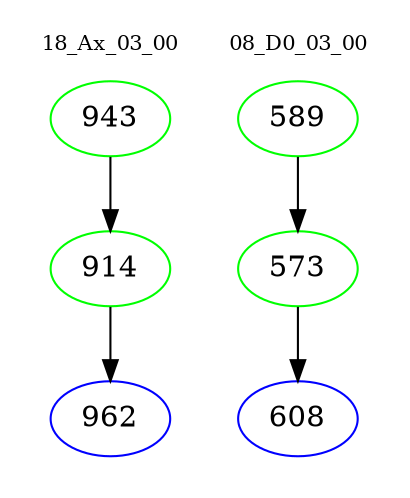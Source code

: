 digraph{
subgraph cluster_0 {
color = white
label = "18_Ax_03_00";
fontsize=10;
T0_943 [label="943", color="green"]
T0_943 -> T0_914 [color="black"]
T0_914 [label="914", color="green"]
T0_914 -> T0_962 [color="black"]
T0_962 [label="962", color="blue"]
}
subgraph cluster_1 {
color = white
label = "08_D0_03_00";
fontsize=10;
T1_589 [label="589", color="green"]
T1_589 -> T1_573 [color="black"]
T1_573 [label="573", color="green"]
T1_573 -> T1_608 [color="black"]
T1_608 [label="608", color="blue"]
}
}
